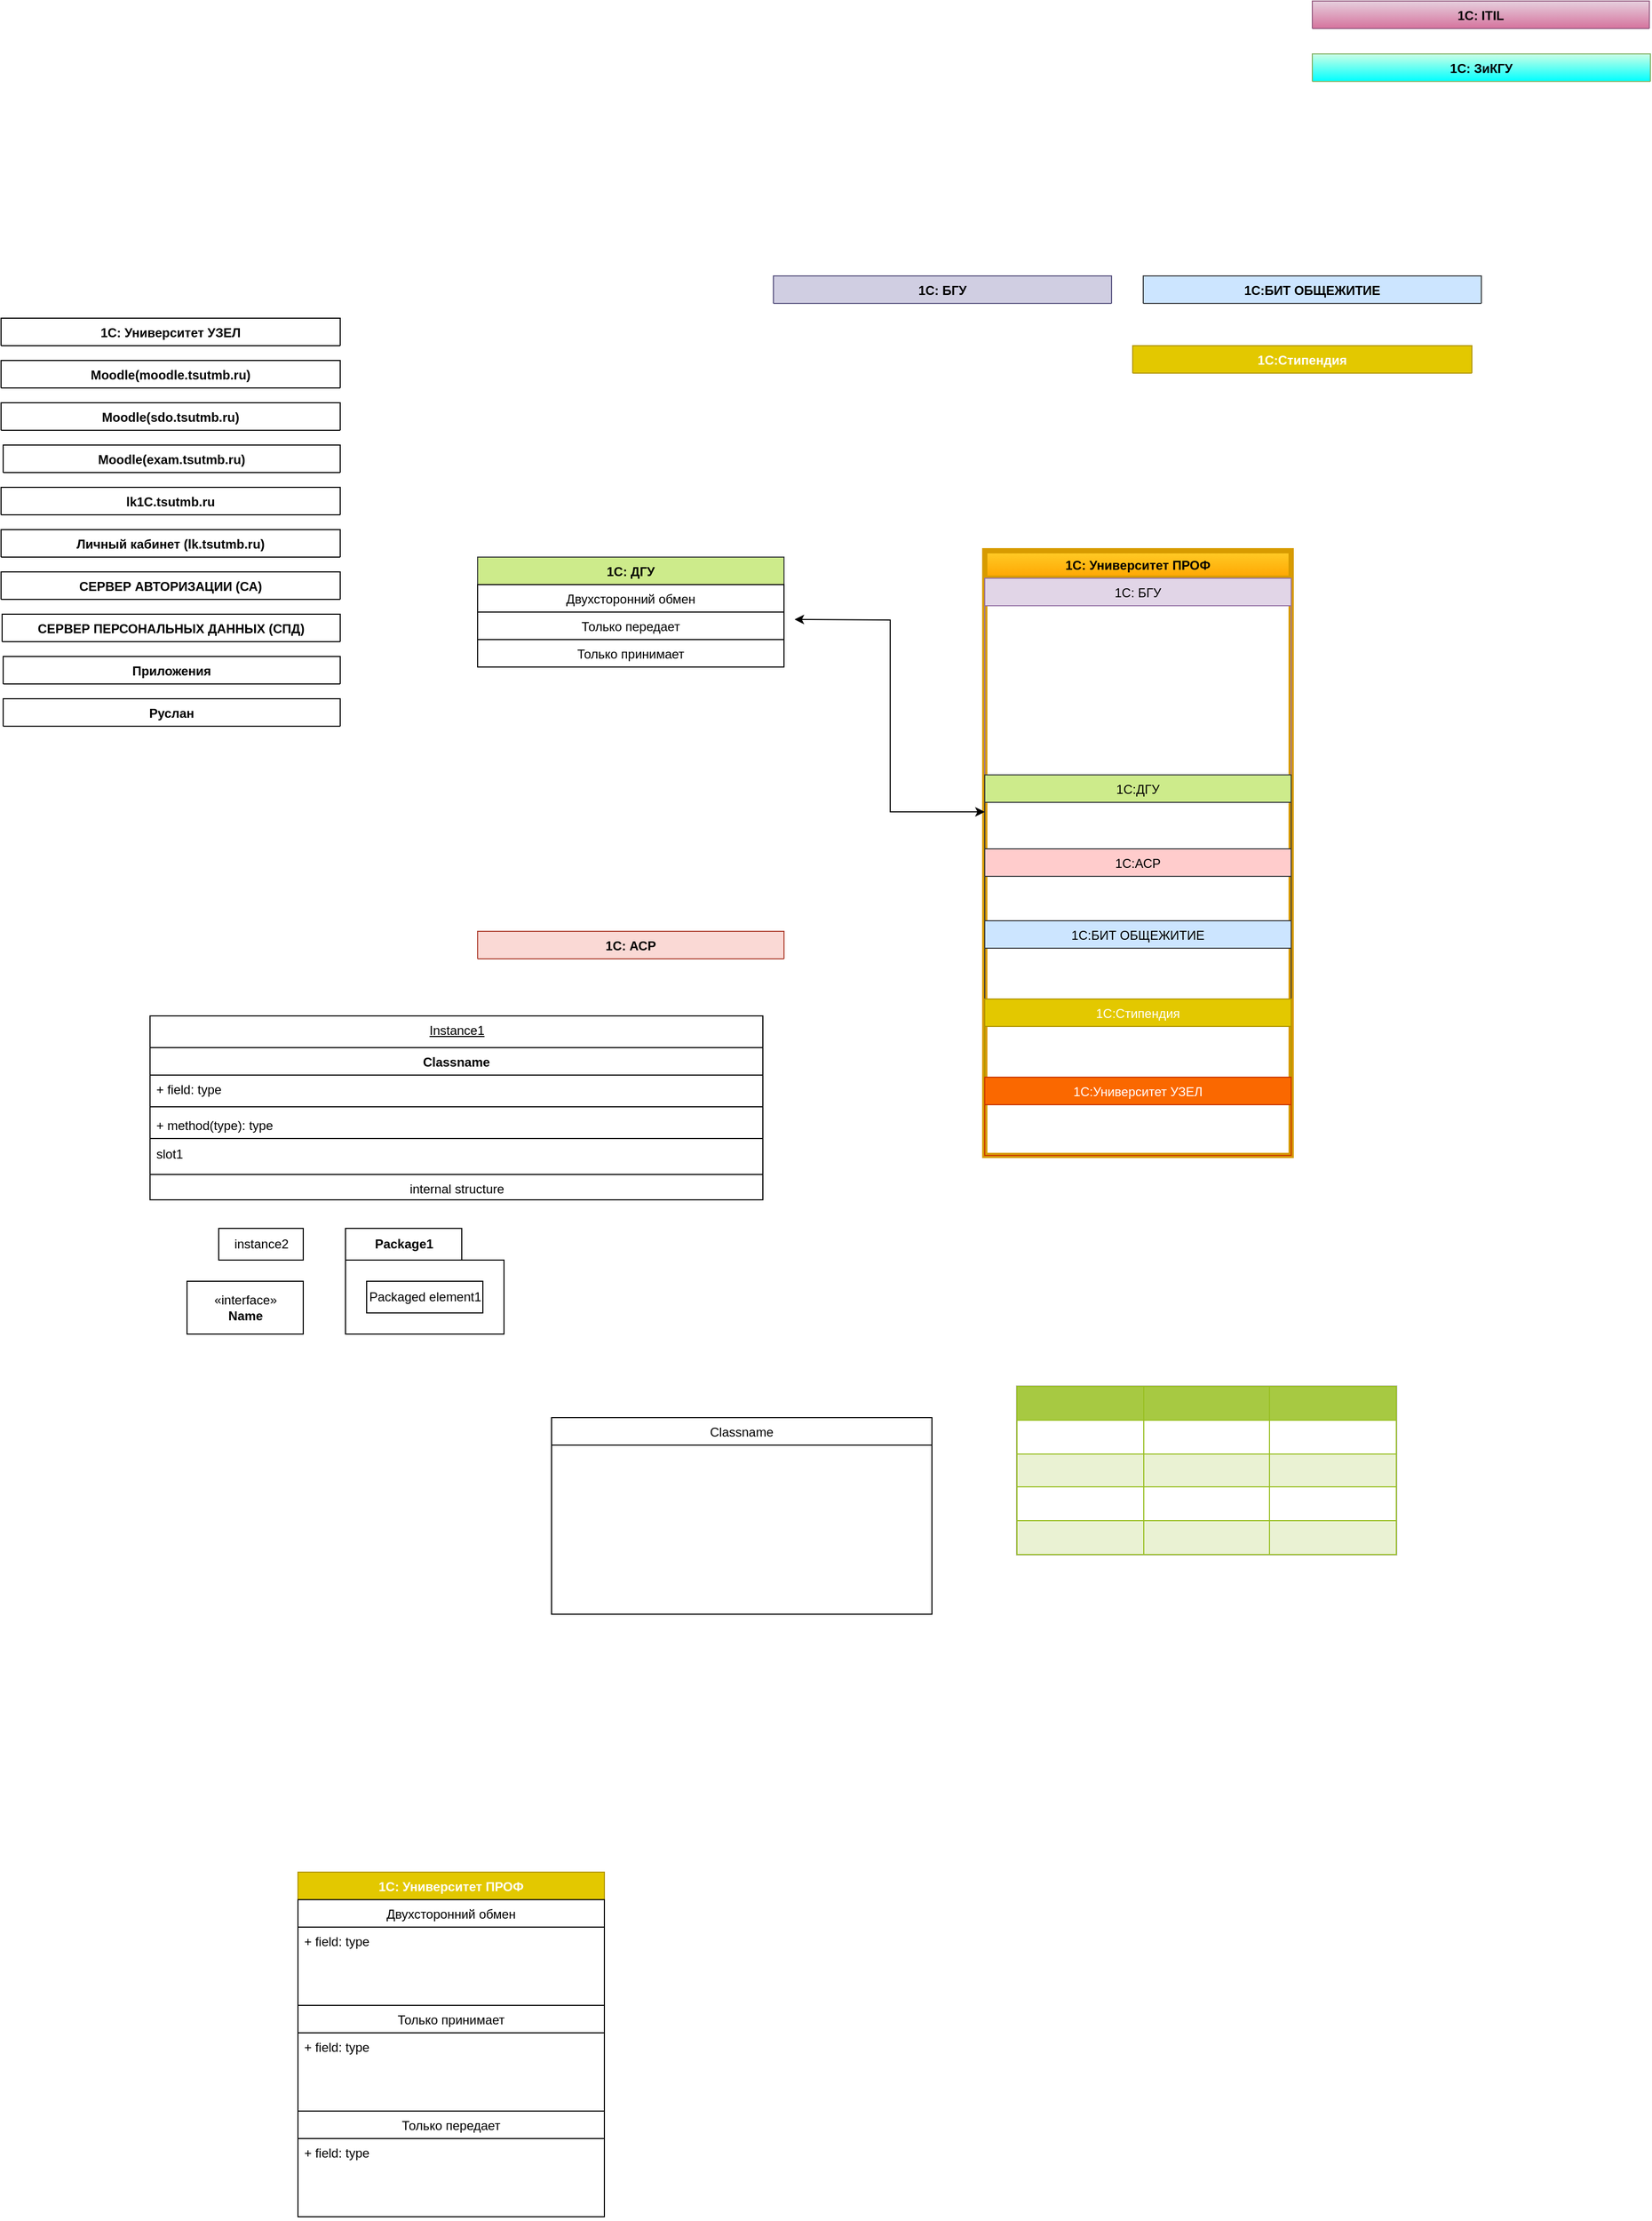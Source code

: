 <mxfile version="13.9.7" type="github">
  <diagram id="dlPyGVZWOMXmCcsLipJ7" name="Page-1">
    <mxGraphModel dx="1422" dy="794" grid="1" gridSize="10" guides="1" tooltips="1" connect="1" arrows="1" fold="1" page="1" pageScale="1" pageWidth="827" pageHeight="1169" math="0" shadow="0">
      <root>
        <mxCell id="0" />
        <mxCell id="1" parent="0" />
        <mxCell id="0HeMoX-j_anCmpWmwLnt-1" value="1C: Университет ПРОФ" style="swimlane;fontStyle=1;align=center;verticalAlign=top;childLayout=stackLayout;horizontal=1;startSize=26;horizontalStack=0;resizeParent=1;resizeParentMax=0;resizeLast=0;collapsible=1;marginBottom=0;fillColor=#ffcd28;strokeColor=#d79b00;gradientColor=#ffa500;swimlaneFillColor=#ffffff;strokeWidth=5;" parent="1" vertex="1">
          <mxGeometry x="1010" y="600" width="290" height="572" as="geometry">
            <mxRectangle x="1010" y="600" width="320" height="26" as="alternateBounds" />
          </mxGeometry>
        </mxCell>
        <mxCell id="kD1ETYicVpEtqTqWb3Om-96" value="1С: БГУ" style="swimlane;fontStyle=0;childLayout=stackLayout;horizontal=1;startSize=26;fillColor=#e1d5e7;horizontalStack=0;resizeParent=1;resizeParentMax=0;resizeLast=0;collapsible=1;marginBottom=0;strokeColor=#9673a6;" vertex="1" parent="0HeMoX-j_anCmpWmwLnt-1">
          <mxGeometry y="26" width="290" height="186" as="geometry">
            <mxRectangle y="26" width="290" height="26" as="alternateBounds" />
          </mxGeometry>
        </mxCell>
        <mxCell id="0HeMoX-j_anCmpWmwLnt-2" value="1С:ДГУ" style="swimlane;fontStyle=0;childLayout=stackLayout;horizontal=1;startSize=26;fillColor=#cdeb8b;horizontalStack=0;resizeParent=1;resizeParentMax=0;resizeLast=0;collapsible=1;marginBottom=0;strokeColor=#36393d;" parent="0HeMoX-j_anCmpWmwLnt-1" vertex="1">
          <mxGeometry y="212" width="290" height="70" as="geometry">
            <mxRectangle y="52" width="290" height="26" as="alternateBounds" />
          </mxGeometry>
        </mxCell>
        <mxCell id="0HeMoX-j_anCmpWmwLnt-6" value="1С:АСР" style="swimlane;fontStyle=0;childLayout=stackLayout;horizontal=1;startSize=26;fillColor=#ffcccc;horizontalStack=0;resizeParent=1;resizeParentMax=0;resizeLast=0;collapsible=1;marginBottom=0;strokeColor=#36393d;" parent="0HeMoX-j_anCmpWmwLnt-1" vertex="1">
          <mxGeometry y="282" width="290" height="68" as="geometry">
            <mxRectangle y="122" width="290" height="26" as="alternateBounds" />
          </mxGeometry>
        </mxCell>
        <mxCell id="0HeMoX-j_anCmpWmwLnt-4" value="1С:БИТ ОБЩЕЖИТИЕ" style="swimlane;fontStyle=0;childLayout=stackLayout;horizontal=1;startSize=26;fillColor=#cce5ff;horizontalStack=0;resizeParent=1;resizeParentMax=0;resizeLast=0;collapsible=1;marginBottom=0;strokeColor=#36393d;" parent="0HeMoX-j_anCmpWmwLnt-1" vertex="1">
          <mxGeometry y="350" width="290" height="74" as="geometry">
            <mxRectangle y="190" width="290" height="26" as="alternateBounds" />
          </mxGeometry>
        </mxCell>
        <mxCell id="kD1ETYicVpEtqTqWb3Om-95" value="1С:Стипендия" style="swimlane;fontStyle=0;childLayout=stackLayout;horizontal=1;startSize=26;fillColor=#e3c800;horizontalStack=0;resizeParent=1;resizeParentMax=0;resizeLast=0;collapsible=1;marginBottom=0;strokeColor=#B09500;fontColor=#ffffff;" vertex="1" parent="0HeMoX-j_anCmpWmwLnt-1">
          <mxGeometry y="424" width="290" height="74" as="geometry">
            <mxRectangle y="264" width="290" height="26" as="alternateBounds" />
          </mxGeometry>
        </mxCell>
        <mxCell id="kD1ETYicVpEtqTqWb3Om-97" value="1С:Университет УЗЕЛ" style="swimlane;fontStyle=0;childLayout=stackLayout;horizontal=1;startSize=26;fillColor=#fa6800;horizontalStack=0;resizeParent=1;resizeParentMax=0;resizeLast=0;collapsible=1;marginBottom=0;strokeColor=#C73500;fontColor=#ffffff;" vertex="1" parent="0HeMoX-j_anCmpWmwLnt-1">
          <mxGeometry y="498" width="290" height="74" as="geometry">
            <mxRectangle y="338" width="290" height="26" as="alternateBounds" />
          </mxGeometry>
        </mxCell>
        <mxCell id="kD1ETYicVpEtqTqWb3Om-117" style="edgeStyle=orthogonalEdgeStyle;rounded=0;jumpStyle=sharp;orthogonalLoop=1;jettySize=auto;html=1;entryX=0;entryY=0.5;entryDx=0;entryDy=0;startArrow=classic;startFill=1;" edge="1" parent="1" target="0HeMoX-j_anCmpWmwLnt-2">
          <mxGeometry relative="1" as="geometry">
            <mxPoint x="830" y="665" as="sourcePoint" />
          </mxGeometry>
        </mxCell>
        <mxCell id="0HeMoX-j_anCmpWmwLnt-16" value="1С: ДГУ" style="swimlane;fontStyle=1;align=center;verticalAlign=top;childLayout=stackLayout;horizontal=1;startSize=26;horizontalStack=0;resizeParent=1;resizeParentMax=0;resizeLast=0;collapsible=1;marginBottom=0;fillColor=#cdeb8b;strokeColor=#36393d;" parent="1" vertex="1">
          <mxGeometry x="530" y="606" width="290" height="104" as="geometry">
            <mxRectangle x="530" y="606" width="320" height="26" as="alternateBounds" />
          </mxGeometry>
        </mxCell>
        <mxCell id="0HeMoX-j_anCmpWmwLnt-17" value="Двухсторонний обмен" style="swimlane;fontStyle=0;childLayout=stackLayout;horizontal=1;startSize=26;fillColor=none;horizontalStack=0;resizeParent=1;resizeParentMax=0;resizeLast=0;collapsible=1;marginBottom=0;" parent="0HeMoX-j_anCmpWmwLnt-16" vertex="1" collapsed="1">
          <mxGeometry y="26" width="290" height="26" as="geometry">
            <mxRectangle y="26" width="290" height="130" as="alternateBounds" />
          </mxGeometry>
        </mxCell>
        <mxCell id="0HeMoX-j_anCmpWmwLnt-18" value="Приказы (подписание согласовани)&#xa;Графики&#xa;Подписание ЭЦП (Ректор) пакета документа по Образовательной программе &#xa;" style="text;strokeColor=none;fillColor=none;align=left;verticalAlign=top;spacingLeft=4;spacingRight=4;overflow=hidden;rotatable=0;points=[[0,0.5],[1,0.5]];portConstraint=eastwest;whiteSpace=wrap;" parent="0HeMoX-j_anCmpWmwLnt-17" vertex="1">
          <mxGeometry y="26" width="290" height="104" as="geometry" />
        </mxCell>
        <mxCell id="0HeMoX-j_anCmpWmwLnt-21" value="Только передает" style="swimlane;fontStyle=0;childLayout=stackLayout;horizontal=1;startSize=26;fillColor=none;horizontalStack=0;resizeParent=1;resizeParentMax=0;resizeLast=0;collapsible=1;marginBottom=0;" parent="0HeMoX-j_anCmpWmwLnt-16" vertex="1" collapsed="1">
          <mxGeometry y="52" width="290" height="26" as="geometry">
            <mxRectangle y="52" width="290" height="100" as="alternateBounds" />
          </mxGeometry>
        </mxCell>
        <mxCell id="0HeMoX-j_anCmpWmwLnt-19" value="Только принимает" style="swimlane;fontStyle=0;childLayout=stackLayout;horizontal=1;startSize=26;fillColor=none;horizontalStack=0;resizeParent=1;resizeParentMax=0;resizeLast=0;collapsible=1;marginBottom=0;" parent="0HeMoX-j_anCmpWmwLnt-16" vertex="1" collapsed="1">
          <mxGeometry y="78" width="290" height="26" as="geometry">
            <mxRectangle y="78" width="290" height="100" as="alternateBounds" />
          </mxGeometry>
        </mxCell>
        <mxCell id="0HeMoX-j_anCmpWmwLnt-20" value="Выставление задач для МФЦ(для создания приказов)" style="text;strokeColor=none;fillColor=none;align=left;verticalAlign=top;spacingLeft=4;spacingRight=4;overflow=hidden;rotatable=0;points=[[0,0.5],[1,0.5]];portConstraint=eastwest;whiteSpace=wrap;" parent="0HeMoX-j_anCmpWmwLnt-19" vertex="1">
          <mxGeometry y="26" width="290" height="74" as="geometry" />
        </mxCell>
        <mxCell id="0HeMoX-j_anCmpWmwLnt-23" value="1С: БГУ" style="swimlane;fontStyle=1;align=center;verticalAlign=top;childLayout=stackLayout;horizontal=1;startSize=26;horizontalStack=0;resizeParent=1;resizeParentMax=0;resizeLast=0;collapsible=1;marginBottom=0;fillColor=#d0cee2;strokeColor=#56517e;" parent="1" vertex="1" collapsed="1">
          <mxGeometry x="810" y="340" width="320" height="26" as="geometry">
            <mxRectangle x="270" y="280" width="290" height="326" as="alternateBounds" />
          </mxGeometry>
        </mxCell>
        <mxCell id="0HeMoX-j_anCmpWmwLnt-24" value="Двухсторонний обмен" style="swimlane;fontStyle=0;childLayout=stackLayout;horizontal=1;startSize=26;fillColor=none;horizontalStack=0;resizeParent=1;resizeParentMax=0;resizeLast=0;collapsible=1;marginBottom=0;" parent="0HeMoX-j_anCmpWmwLnt-23" vertex="1">
          <mxGeometry y="26" width="320" height="300" as="geometry">
            <mxRectangle y="26" width="290" height="26" as="alternateBounds" />
          </mxGeometry>
        </mxCell>
        <mxCell id="0HeMoX-j_anCmpWmwLnt-25" value="Физ. лицо&#xa;Договор + доп соглашения (из &quot;Заявка на договор&quot;)&#xa;" style="text;strokeColor=none;fillColor=none;align=left;verticalAlign=top;spacingLeft=4;spacingRight=4;overflow=hidden;rotatable=0;points=[[0,0.5],[1,0.5]];portConstraint=eastwest;whiteSpace=wrap;" parent="0HeMoX-j_anCmpWmwLnt-24" vertex="1">
          <mxGeometry y="26" width="320" height="74" as="geometry" />
        </mxCell>
        <mxCell id="0HeMoX-j_anCmpWmwLnt-26" value="Только принимает" style="swimlane;fontStyle=0;childLayout=stackLayout;horizontal=1;startSize=26;fillColor=none;horizontalStack=0;resizeParent=1;resizeParentMax=0;resizeLast=0;collapsible=1;marginBottom=0;" parent="0HeMoX-j_anCmpWmwLnt-24" vertex="1">
          <mxGeometry y="100" width="320" height="200" as="geometry" />
        </mxCell>
        <mxCell id="0HeMoX-j_anCmpWmwLnt-27" value="+ field: type" style="text;strokeColor=none;fillColor=none;align=left;verticalAlign=top;spacingLeft=4;spacingRight=4;overflow=hidden;rotatable=0;points=[[0,0.5],[1,0.5]];portConstraint=eastwest;" parent="0HeMoX-j_anCmpWmwLnt-26" vertex="1">
          <mxGeometry y="26" width="320" height="74" as="geometry" />
        </mxCell>
        <mxCell id="0HeMoX-j_anCmpWmwLnt-28" value="Только передает" style="swimlane;fontStyle=0;childLayout=stackLayout;horizontal=1;startSize=26;fillColor=none;horizontalStack=0;resizeParent=1;resizeParentMax=0;resizeLast=0;collapsible=1;marginBottom=0;" parent="0HeMoX-j_anCmpWmwLnt-26" vertex="1">
          <mxGeometry y="100" width="320" height="100" as="geometry" />
        </mxCell>
        <mxCell id="0HeMoX-j_anCmpWmwLnt-29" value="Договор оплаты по абитуриенту&#xa;Документ Оплата по договору" style="text;strokeColor=none;fillColor=none;align=left;verticalAlign=top;spacingLeft=4;spacingRight=4;overflow=hidden;rotatable=0;points=[[0,0.5],[1,0.5]];portConstraint=eastwest;" parent="0HeMoX-j_anCmpWmwLnt-28" vertex="1">
          <mxGeometry y="26" width="320" height="74" as="geometry" />
        </mxCell>
        <mxCell id="0HeMoX-j_anCmpWmwLnt-30" value="1С: АСР" style="swimlane;fontStyle=1;align=center;verticalAlign=top;childLayout=stackLayout;horizontal=1;startSize=26;horizontalStack=0;resizeParent=1;resizeParentMax=0;resizeLast=0;collapsible=1;marginBottom=0;fillColor=#fad9d5;strokeColor=#ae4132;" parent="1" vertex="1" collapsed="1">
          <mxGeometry x="530" y="960" width="290" height="26" as="geometry">
            <mxRectangle x="530" y="820" width="290" height="326" as="alternateBounds" />
          </mxGeometry>
        </mxCell>
        <mxCell id="0HeMoX-j_anCmpWmwLnt-31" value="Двухсторонний обмен" style="swimlane;fontStyle=0;childLayout=stackLayout;horizontal=1;startSize=26;fillColor=none;horizontalStack=0;resizeParent=1;resizeParentMax=0;resizeLast=0;collapsible=1;marginBottom=0;" parent="0HeMoX-j_anCmpWmwLnt-30" vertex="1">
          <mxGeometry y="26" width="290" height="100" as="geometry">
            <mxRectangle y="26" width="290" height="26" as="alternateBounds" />
          </mxGeometry>
        </mxCell>
        <mxCell id="0HeMoX-j_anCmpWmwLnt-32" value="+ field: type" style="text;strokeColor=none;fillColor=none;align=left;verticalAlign=top;spacingLeft=4;spacingRight=4;overflow=hidden;rotatable=0;points=[[0,0.5],[1,0.5]];portConstraint=eastwest;" parent="0HeMoX-j_anCmpWmwLnt-31" vertex="1">
          <mxGeometry y="26" width="290" height="74" as="geometry" />
        </mxCell>
        <mxCell id="0HeMoX-j_anCmpWmwLnt-35" value="Только передает" style="swimlane;fontStyle=0;childLayout=stackLayout;horizontal=1;startSize=26;fillColor=none;horizontalStack=0;resizeParent=1;resizeParentMax=0;resizeLast=0;collapsible=1;marginBottom=0;" parent="0HeMoX-j_anCmpWmwLnt-30" vertex="1">
          <mxGeometry y="126" width="290" height="100" as="geometry">
            <mxRectangle y="126" width="290" height="26" as="alternateBounds" />
          </mxGeometry>
        </mxCell>
        <mxCell id="0HeMoX-j_anCmpWmwLnt-36" value="Передача документа расписания" style="text;strokeColor=none;fillColor=none;align=left;verticalAlign=top;spacingLeft=4;spacingRight=4;overflow=hidden;rotatable=0;points=[[0,0.5],[1,0.5]];portConstraint=eastwest;" parent="0HeMoX-j_anCmpWmwLnt-35" vertex="1">
          <mxGeometry y="26" width="290" height="74" as="geometry" />
        </mxCell>
        <mxCell id="0HeMoX-j_anCmpWmwLnt-33" value="Только принимает" style="swimlane;fontStyle=0;childLayout=stackLayout;horizontal=1;startSize=26;fillColor=none;horizontalStack=0;resizeParent=1;resizeParentMax=0;resizeLast=0;collapsible=1;marginBottom=0;" parent="0HeMoX-j_anCmpWmwLnt-30" vertex="1">
          <mxGeometry y="226" width="290" height="100" as="geometry">
            <mxRectangle y="78" width="290" height="26" as="alternateBounds" />
          </mxGeometry>
        </mxCell>
        <mxCell id="0HeMoX-j_anCmpWmwLnt-34" value="+ field: type" style="text;strokeColor=none;fillColor=none;align=left;verticalAlign=top;spacingLeft=4;spacingRight=4;overflow=hidden;rotatable=0;points=[[0,0.5],[1,0.5]];portConstraint=eastwest;" parent="0HeMoX-j_anCmpWmwLnt-33" vertex="1">
          <mxGeometry y="26" width="290" height="74" as="geometry" />
        </mxCell>
        <mxCell id="0HeMoX-j_anCmpWmwLnt-37" value="1С:БИТ ОБЩЕЖИТИЕ" style="swimlane;fontStyle=1;align=center;verticalAlign=top;childLayout=stackLayout;horizontal=1;startSize=26;horizontalStack=0;resizeParent=1;resizeParentMax=0;resizeLast=0;collapsible=1;marginBottom=0;swimlaneFillColor=#ffffff;fillColor=#cce5ff;strokeColor=#36393d;" parent="1" vertex="1" collapsed="1">
          <mxGeometry x="1160" y="340" width="320" height="26" as="geometry">
            <mxRectangle x="270" y="190" width="290" height="326" as="alternateBounds" />
          </mxGeometry>
        </mxCell>
        <mxCell id="0HeMoX-j_anCmpWmwLnt-38" value="Двухсторонний обмен" style="swimlane;fontStyle=0;childLayout=stackLayout;horizontal=1;startSize=26;fillColor=none;horizontalStack=0;resizeParent=1;resizeParentMax=0;resizeLast=0;collapsible=1;marginBottom=0;" parent="0HeMoX-j_anCmpWmwLnt-37" vertex="1">
          <mxGeometry y="26" width="320" height="300" as="geometry">
            <mxRectangle y="26" width="290" height="26" as="alternateBounds" />
          </mxGeometry>
        </mxCell>
        <mxCell id="0HeMoX-j_anCmpWmwLnt-39" value="+ field: type" style="text;strokeColor=none;fillColor=none;align=left;verticalAlign=top;spacingLeft=4;spacingRight=4;overflow=hidden;rotatable=0;points=[[0,0.5],[1,0.5]];portConstraint=eastwest;" parent="0HeMoX-j_anCmpWmwLnt-38" vertex="1">
          <mxGeometry y="26" width="320" height="74" as="geometry" />
        </mxCell>
        <mxCell id="0HeMoX-j_anCmpWmwLnt-40" value="Только принимает" style="swimlane;fontStyle=0;childLayout=stackLayout;horizontal=1;startSize=26;fillColor=none;horizontalStack=0;resizeParent=1;resizeParentMax=0;resizeLast=0;collapsible=1;marginBottom=0;" parent="0HeMoX-j_anCmpWmwLnt-38" vertex="1">
          <mxGeometry y="100" width="320" height="200" as="geometry" />
        </mxCell>
        <mxCell id="0HeMoX-j_anCmpWmwLnt-41" value="Физ. лицо (3 варианта)&#xa;Создание документа &quot;Планируемый заезд&quot;&#xa;Обновление персональных данных по событию&#xa;" style="text;strokeColor=none;fillColor=none;align=left;verticalAlign=top;spacingLeft=4;spacingRight=4;overflow=hidden;rotatable=0;points=[[0,0.5],[1,0.5]];portConstraint=eastwest;" parent="0HeMoX-j_anCmpWmwLnt-40" vertex="1">
          <mxGeometry y="26" width="320" height="74" as="geometry" />
        </mxCell>
        <mxCell id="0HeMoX-j_anCmpWmwLnt-42" value="Только передает" style="swimlane;fontStyle=0;childLayout=stackLayout;horizontal=1;startSize=26;fillColor=none;horizontalStack=0;resizeParent=1;resizeParentMax=0;resizeLast=0;collapsible=1;marginBottom=0;" parent="0HeMoX-j_anCmpWmwLnt-40" vertex="1">
          <mxGeometry y="100" width="320" height="100" as="geometry" />
        </mxCell>
        <mxCell id="0HeMoX-j_anCmpWmwLnt-43" value="+ field: type" style="text;strokeColor=none;fillColor=none;align=left;verticalAlign=top;spacingLeft=4;spacingRight=4;overflow=hidden;rotatable=0;points=[[0,0.5],[1,0.5]];portConstraint=eastwest;" parent="0HeMoX-j_anCmpWmwLnt-42" vertex="1">
          <mxGeometry y="26" width="320" height="74" as="geometry" />
        </mxCell>
        <mxCell id="0HeMoX-j_anCmpWmwLnt-44" value="СЕРВЕР АВТОРИЗАЦИИ (СА)" style="swimlane;fontStyle=1;align=center;verticalAlign=top;childLayout=stackLayout;horizontal=1;startSize=26;horizontalStack=0;resizeParent=1;resizeParentMax=0;resizeLast=0;collapsible=1;marginBottom=0;" parent="1" vertex="1" collapsed="1">
          <mxGeometry x="79" y="620" width="321" height="26" as="geometry">
            <mxRectangle x="270" y="670" width="290" height="326" as="alternateBounds" />
          </mxGeometry>
        </mxCell>
        <mxCell id="0HeMoX-j_anCmpWmwLnt-45" value="Двухсторонний обмен" style="swimlane;fontStyle=0;childLayout=stackLayout;horizontal=1;startSize=26;fillColor=none;horizontalStack=0;resizeParent=1;resizeParentMax=0;resizeLast=0;collapsible=1;marginBottom=0;" parent="0HeMoX-j_anCmpWmwLnt-44" vertex="1">
          <mxGeometry y="26" width="321" height="300" as="geometry">
            <mxRectangle y="26" width="290" height="26" as="alternateBounds" />
          </mxGeometry>
        </mxCell>
        <mxCell id="0HeMoX-j_anCmpWmwLnt-67" value="+ field: type" style="text;strokeColor=none;fillColor=none;align=left;verticalAlign=top;spacingLeft=4;spacingRight=4;overflow=hidden;rotatable=0;points=[[0,0.5],[1,0.5]];portConstraint=eastwest;" parent="0HeMoX-j_anCmpWmwLnt-45" vertex="1">
          <mxGeometry y="26" width="321" height="74" as="geometry" />
        </mxCell>
        <mxCell id="0HeMoX-j_anCmpWmwLnt-47" value="Только принимает" style="swimlane;fontStyle=0;childLayout=stackLayout;horizontal=1;startSize=26;fillColor=none;horizontalStack=0;resizeParent=1;resizeParentMax=0;resizeLast=0;collapsible=1;marginBottom=0;" parent="0HeMoX-j_anCmpWmwLnt-45" vertex="1">
          <mxGeometry y="100" width="321" height="200" as="geometry">
            <mxRectangle y="26" width="290" height="26" as="alternateBounds" />
          </mxGeometry>
        </mxCell>
        <mxCell id="0HeMoX-j_anCmpWmwLnt-48" value="+ field: type" style="text;strokeColor=none;fillColor=none;align=left;verticalAlign=top;spacingLeft=4;spacingRight=4;overflow=hidden;rotatable=0;points=[[0,0.5],[1,0.5]];portConstraint=eastwest;" parent="0HeMoX-j_anCmpWmwLnt-47" vertex="1">
          <mxGeometry y="26" width="321" height="74" as="geometry" />
        </mxCell>
        <mxCell id="0HeMoX-j_anCmpWmwLnt-49" value="Только передает" style="swimlane;fontStyle=0;childLayout=stackLayout;horizontal=1;startSize=26;fillColor=none;horizontalStack=0;resizeParent=1;resizeParentMax=0;resizeLast=0;collapsible=1;marginBottom=0;" parent="0HeMoX-j_anCmpWmwLnt-47" vertex="1">
          <mxGeometry y="100" width="321" height="100" as="geometry" />
        </mxCell>
        <mxCell id="0HeMoX-j_anCmpWmwLnt-50" value="+ field: type" style="text;strokeColor=none;fillColor=none;align=left;verticalAlign=top;spacingLeft=4;spacingRight=4;overflow=hidden;rotatable=0;points=[[0,0.5],[1,0.5]];portConstraint=eastwest;" parent="0HeMoX-j_anCmpWmwLnt-49" vertex="1">
          <mxGeometry y="26" width="321" height="74" as="geometry" />
        </mxCell>
        <mxCell id="0HeMoX-j_anCmpWmwLnt-51" value="СЕРВЕР ПЕРСОНАЛЬНЫХ ДАННЫХ (СПД)" style="swimlane;fontStyle=1;align=center;verticalAlign=top;childLayout=stackLayout;horizontal=1;startSize=26;horizontalStack=0;resizeParent=1;resizeParentMax=0;resizeLast=0;collapsible=1;marginBottom=0;" parent="1" vertex="1" collapsed="1">
          <mxGeometry x="80" y="660" width="320" height="26" as="geometry">
            <mxRectangle x="1220" y="1140" width="290" height="326" as="alternateBounds" />
          </mxGeometry>
        </mxCell>
        <mxCell id="0HeMoX-j_anCmpWmwLnt-52" value="Двухсторонний обмен" style="swimlane;fontStyle=0;childLayout=stackLayout;horizontal=1;startSize=26;fillColor=none;horizontalStack=0;resizeParent=1;resizeParentMax=0;resizeLast=0;collapsible=1;marginBottom=0;" parent="0HeMoX-j_anCmpWmwLnt-51" vertex="1">
          <mxGeometry y="26" width="320" height="300" as="geometry">
            <mxRectangle y="26" width="290" height="26" as="alternateBounds" />
          </mxGeometry>
        </mxCell>
        <mxCell id="0HeMoX-j_anCmpWmwLnt-53" value="+ field: type" style="text;strokeColor=none;fillColor=none;align=left;verticalAlign=top;spacingLeft=4;spacingRight=4;overflow=hidden;rotatable=0;points=[[0,0.5],[1,0.5]];portConstraint=eastwest;" parent="0HeMoX-j_anCmpWmwLnt-52" vertex="1">
          <mxGeometry y="26" width="320" height="74" as="geometry" />
        </mxCell>
        <mxCell id="0HeMoX-j_anCmpWmwLnt-54" value="Только принимает" style="swimlane;fontStyle=0;childLayout=stackLayout;horizontal=1;startSize=26;fillColor=none;horizontalStack=0;resizeParent=1;resizeParentMax=0;resizeLast=0;collapsible=1;marginBottom=0;" parent="0HeMoX-j_anCmpWmwLnt-52" vertex="1">
          <mxGeometry y="100" width="320" height="200" as="geometry" />
        </mxCell>
        <mxCell id="0HeMoX-j_anCmpWmwLnt-55" value="+ field: type" style="text;strokeColor=none;fillColor=none;align=left;verticalAlign=top;spacingLeft=4;spacingRight=4;overflow=hidden;rotatable=0;points=[[0,0.5],[1,0.5]];portConstraint=eastwest;" parent="0HeMoX-j_anCmpWmwLnt-54" vertex="1">
          <mxGeometry y="26" width="320" height="74" as="geometry" />
        </mxCell>
        <mxCell id="0HeMoX-j_anCmpWmwLnt-56" value="Только передает" style="swimlane;fontStyle=0;childLayout=stackLayout;horizontal=1;startSize=26;fillColor=none;horizontalStack=0;resizeParent=1;resizeParentMax=0;resizeLast=0;collapsible=1;marginBottom=0;" parent="0HeMoX-j_anCmpWmwLnt-54" vertex="1">
          <mxGeometry y="100" width="320" height="100" as="geometry" />
        </mxCell>
        <mxCell id="0HeMoX-j_anCmpWmwLnt-57" value="+ field: type" style="text;strokeColor=none;fillColor=none;align=left;verticalAlign=top;spacingLeft=4;spacingRight=4;overflow=hidden;rotatable=0;points=[[0,0.5],[1,0.5]];portConstraint=eastwest;" parent="0HeMoX-j_anCmpWmwLnt-56" vertex="1">
          <mxGeometry y="26" width="320" height="74" as="geometry" />
        </mxCell>
        <mxCell id="0HeMoX-j_anCmpWmwLnt-58" value="lk1C.tsutmb.ru" style="swimlane;fontStyle=1;align=center;verticalAlign=top;childLayout=stackLayout;horizontal=1;startSize=26;horizontalStack=0;resizeParent=1;resizeParentMax=0;resizeLast=0;collapsible=1;marginBottom=0;" parent="1" vertex="1" collapsed="1">
          <mxGeometry x="79" y="540" width="321" height="26" as="geometry">
            <mxRectangle x="1320" y="640" width="290" height="406" as="alternateBounds" />
          </mxGeometry>
        </mxCell>
        <mxCell id="0HeMoX-j_anCmpWmwLnt-59" value="Двухсторонний обмен" style="swimlane;fontStyle=0;childLayout=stackLayout;horizontal=1;startSize=26;fillColor=none;horizontalStack=0;resizeParent=1;resizeParentMax=0;resizeLast=0;collapsible=1;marginBottom=0;" parent="0HeMoX-j_anCmpWmwLnt-58" vertex="1">
          <mxGeometry y="26" width="321" height="380" as="geometry">
            <mxRectangle y="26" width="290" height="26" as="alternateBounds" />
          </mxGeometry>
        </mxCell>
        <mxCell id="0HeMoX-j_anCmpWmwLnt-60" value="Физ.лицо&#xa;Анкета&#xa;Индивидуальные достижения&#xa;Заявление абитуриента&#xa;Согласие на поступление&#xa;Договор&#xa;Пакет документов&#xa;Статусы&#xa;ПК&#xa;Справочники&#xa;" style="text;strokeColor=none;fillColor=none;align=left;verticalAlign=top;spacingLeft=4;spacingRight=4;overflow=hidden;rotatable=0;points=[[0,0.5],[1,0.5]];portConstraint=eastwest;" parent="0HeMoX-j_anCmpWmwLnt-59" vertex="1">
          <mxGeometry y="26" width="321" height="154" as="geometry" />
        </mxCell>
        <mxCell id="0HeMoX-j_anCmpWmwLnt-61" value="Только принимает" style="swimlane;fontStyle=0;childLayout=stackLayout;horizontal=1;startSize=26;fillColor=none;horizontalStack=0;resizeParent=1;resizeParentMax=0;resizeLast=0;collapsible=1;marginBottom=0;" parent="0HeMoX-j_anCmpWmwLnt-59" vertex="1">
          <mxGeometry y="180" width="321" height="200" as="geometry" />
        </mxCell>
        <mxCell id="0HeMoX-j_anCmpWmwLnt-62" value="+ field: type" style="text;strokeColor=none;fillColor=none;align=left;verticalAlign=top;spacingLeft=4;spacingRight=4;overflow=hidden;rotatable=0;points=[[0,0.5],[1,0.5]];portConstraint=eastwest;" parent="0HeMoX-j_anCmpWmwLnt-61" vertex="1">
          <mxGeometry y="26" width="321" height="74" as="geometry" />
        </mxCell>
        <mxCell id="0HeMoX-j_anCmpWmwLnt-63" value="Только передает" style="swimlane;fontStyle=0;childLayout=stackLayout;horizontal=1;startSize=26;fillColor=none;horizontalStack=0;resizeParent=1;resizeParentMax=0;resizeLast=0;collapsible=1;marginBottom=0;" parent="0HeMoX-j_anCmpWmwLnt-61" vertex="1">
          <mxGeometry y="100" width="321" height="100" as="geometry" />
        </mxCell>
        <mxCell id="0HeMoX-j_anCmpWmwLnt-64" value="+ field: type" style="text;strokeColor=none;fillColor=none;align=left;verticalAlign=top;spacingLeft=4;spacingRight=4;overflow=hidden;rotatable=0;points=[[0,0.5],[1,0.5]];portConstraint=eastwest;" parent="0HeMoX-j_anCmpWmwLnt-63" vertex="1">
          <mxGeometry y="26" width="321" height="74" as="geometry" />
        </mxCell>
        <mxCell id="0HeMoX-j_anCmpWmwLnt-83" value="1C: Университет ПРОФ" style="swimlane;fontStyle=1;align=center;verticalAlign=top;childLayout=stackLayout;horizontal=1;startSize=26;horizontalStack=0;resizeParent=1;resizeParentMax=0;resizeLast=0;collapsible=1;marginBottom=0;fillColor=#e3c800;strokeColor=#B09500;fontColor=#ffffff;" parent="1" vertex="1">
          <mxGeometry x="360" y="1850" width="290" height="326" as="geometry" />
        </mxCell>
        <mxCell id="0HeMoX-j_anCmpWmwLnt-84" value="Двухсторонний обмен" style="swimlane;fontStyle=0;childLayout=stackLayout;horizontal=1;startSize=26;fillColor=none;horizontalStack=0;resizeParent=1;resizeParentMax=0;resizeLast=0;collapsible=1;marginBottom=0;" parent="0HeMoX-j_anCmpWmwLnt-83" vertex="1">
          <mxGeometry y="26" width="290" height="300" as="geometry">
            <mxRectangle y="26" width="290" height="26" as="alternateBounds" />
          </mxGeometry>
        </mxCell>
        <mxCell id="0HeMoX-j_anCmpWmwLnt-85" value="+ field: type" style="text;strokeColor=none;fillColor=none;align=left;verticalAlign=top;spacingLeft=4;spacingRight=4;overflow=hidden;rotatable=0;points=[[0,0.5],[1,0.5]];portConstraint=eastwest;" parent="0HeMoX-j_anCmpWmwLnt-84" vertex="1">
          <mxGeometry y="26" width="290" height="74" as="geometry" />
        </mxCell>
        <mxCell id="0HeMoX-j_anCmpWmwLnt-86" value="Только принимает" style="swimlane;fontStyle=0;childLayout=stackLayout;horizontal=1;startSize=26;fillColor=none;horizontalStack=0;resizeParent=1;resizeParentMax=0;resizeLast=0;collapsible=1;marginBottom=0;" parent="0HeMoX-j_anCmpWmwLnt-84" vertex="1">
          <mxGeometry y="100" width="290" height="200" as="geometry" />
        </mxCell>
        <mxCell id="0HeMoX-j_anCmpWmwLnt-87" value="+ field: type" style="text;strokeColor=none;fillColor=none;align=left;verticalAlign=top;spacingLeft=4;spacingRight=4;overflow=hidden;rotatable=0;points=[[0,0.5],[1,0.5]];portConstraint=eastwest;" parent="0HeMoX-j_anCmpWmwLnt-86" vertex="1">
          <mxGeometry y="26" width="290" height="74" as="geometry" />
        </mxCell>
        <mxCell id="0HeMoX-j_anCmpWmwLnt-88" value="Только передает" style="swimlane;fontStyle=0;childLayout=stackLayout;horizontal=1;startSize=26;fillColor=none;horizontalStack=0;resizeParent=1;resizeParentMax=0;resizeLast=0;collapsible=1;marginBottom=0;" parent="0HeMoX-j_anCmpWmwLnt-86" vertex="1">
          <mxGeometry y="100" width="290" height="100" as="geometry">
            <mxRectangle y="100" width="290" height="26" as="alternateBounds" />
          </mxGeometry>
        </mxCell>
        <mxCell id="0HeMoX-j_anCmpWmwLnt-89" value="+ field: type" style="text;strokeColor=none;fillColor=none;align=left;verticalAlign=top;spacingLeft=4;spacingRight=4;overflow=hidden;rotatable=0;points=[[0,0.5],[1,0.5]];portConstraint=eastwest;" parent="0HeMoX-j_anCmpWmwLnt-88" vertex="1">
          <mxGeometry y="26" width="290" height="74" as="geometry" />
        </mxCell>
        <mxCell id="kD1ETYicVpEtqTqWb3Om-1" value="1С: ITIL" style="swimlane;fontStyle=1;align=center;verticalAlign=top;childLayout=stackLayout;horizontal=1;startSize=26;horizontalStack=0;resizeParent=1;resizeParentMax=0;resizeLast=0;collapsible=1;marginBottom=0;gradientColor=#d5739d;fillColor=#e6d0de;strokeColor=#996185;" vertex="1" collapsed="1" parent="1">
          <mxGeometry x="1320" y="80" width="319" height="26" as="geometry">
            <mxRectangle x="270" y="160" width="290" height="326" as="alternateBounds" />
          </mxGeometry>
        </mxCell>
        <mxCell id="kD1ETYicVpEtqTqWb3Om-2" value="Двухсторонний обмен" style="swimlane;fontStyle=0;childLayout=stackLayout;horizontal=1;startSize=26;fillColor=none;horizontalStack=0;resizeParent=1;resizeParentMax=0;resizeLast=0;collapsible=1;marginBottom=0;" vertex="1" parent="kD1ETYicVpEtqTqWb3Om-1">
          <mxGeometry y="26" width="319" height="300" as="geometry">
            <mxRectangle y="26" width="290" height="26" as="alternateBounds" />
          </mxGeometry>
        </mxCell>
        <mxCell id="kD1ETYicVpEtqTqWb3Om-3" value="+ field: type" style="text;strokeColor=none;fillColor=none;align=left;verticalAlign=top;spacingLeft=4;spacingRight=4;overflow=hidden;rotatable=0;points=[[0,0.5],[1,0.5]];portConstraint=eastwest;" vertex="1" parent="kD1ETYicVpEtqTqWb3Om-2">
          <mxGeometry y="26" width="319" height="74" as="geometry" />
        </mxCell>
        <mxCell id="kD1ETYicVpEtqTqWb3Om-4" value="Только принимает" style="swimlane;fontStyle=0;childLayout=stackLayout;horizontal=1;startSize=26;fillColor=none;horizontalStack=0;resizeParent=1;resizeParentMax=0;resizeLast=0;collapsible=1;marginBottom=0;" vertex="1" parent="kD1ETYicVpEtqTqWb3Om-2">
          <mxGeometry y="100" width="319" height="200" as="geometry" />
        </mxCell>
        <mxCell id="kD1ETYicVpEtqTqWb3Om-5" value="+ field: type" style="text;strokeColor=none;fillColor=none;align=left;verticalAlign=top;spacingLeft=4;spacingRight=4;overflow=hidden;rotatable=0;points=[[0,0.5],[1,0.5]];portConstraint=eastwest;" vertex="1" parent="kD1ETYicVpEtqTqWb3Om-4">
          <mxGeometry y="26" width="319" height="74" as="geometry" />
        </mxCell>
        <mxCell id="kD1ETYicVpEtqTqWb3Om-6" value="Только передает" style="swimlane;fontStyle=0;childLayout=stackLayout;horizontal=1;startSize=26;fillColor=none;horizontalStack=0;resizeParent=1;resizeParentMax=0;resizeLast=0;collapsible=1;marginBottom=0;" vertex="1" parent="kD1ETYicVpEtqTqWb3Om-4">
          <mxGeometry y="100" width="319" height="100" as="geometry" />
        </mxCell>
        <mxCell id="kD1ETYicVpEtqTqWb3Om-7" value="+ field: type" style="text;strokeColor=none;fillColor=none;align=left;verticalAlign=top;spacingLeft=4;spacingRight=4;overflow=hidden;rotatable=0;points=[[0,0.5],[1,0.5]];portConstraint=eastwest;" vertex="1" parent="kD1ETYicVpEtqTqWb3Om-6">
          <mxGeometry y="26" width="319" height="74" as="geometry" />
        </mxCell>
        <mxCell id="kD1ETYicVpEtqTqWb3Om-15" value="Двухсторонний обмен" style="swimlane;fontStyle=0;childLayout=stackLayout;horizontal=1;startSize=26;fillColor=none;horizontalStack=0;resizeParent=1;resizeParentMax=0;resizeLast=0;collapsible=1;marginBottom=0;" vertex="1" parent="kD1ETYicVpEtqTqWb3Om-1">
          <mxGeometry y="326" width="319" height="300" as="geometry">
            <mxRectangle y="26" width="290" height="26" as="alternateBounds" />
          </mxGeometry>
        </mxCell>
        <mxCell id="kD1ETYicVpEtqTqWb3Om-16" value="+ field: type" style="text;strokeColor=none;fillColor=none;align=left;verticalAlign=top;spacingLeft=4;spacingRight=4;overflow=hidden;rotatable=0;points=[[0,0.5],[1,0.5]];portConstraint=eastwest;" vertex="1" parent="kD1ETYicVpEtqTqWb3Om-15">
          <mxGeometry y="26" width="319" height="74" as="geometry" />
        </mxCell>
        <mxCell id="kD1ETYicVpEtqTqWb3Om-17" value="Только принимает" style="swimlane;fontStyle=0;childLayout=stackLayout;horizontal=1;startSize=26;fillColor=none;horizontalStack=0;resizeParent=1;resizeParentMax=0;resizeLast=0;collapsible=1;marginBottom=0;" vertex="1" parent="kD1ETYicVpEtqTqWb3Om-15">
          <mxGeometry y="100" width="319" height="200" as="geometry" />
        </mxCell>
        <mxCell id="kD1ETYicVpEtqTqWb3Om-18" value="+ field: type" style="text;strokeColor=none;fillColor=none;align=left;verticalAlign=top;spacingLeft=4;spacingRight=4;overflow=hidden;rotatable=0;points=[[0,0.5],[1,0.5]];portConstraint=eastwest;" vertex="1" parent="kD1ETYicVpEtqTqWb3Om-17">
          <mxGeometry y="26" width="319" height="74" as="geometry" />
        </mxCell>
        <mxCell id="kD1ETYicVpEtqTqWb3Om-19" value="Только передает" style="swimlane;fontStyle=0;childLayout=stackLayout;horizontal=1;startSize=26;fillColor=none;horizontalStack=0;resizeParent=1;resizeParentMax=0;resizeLast=0;collapsible=1;marginBottom=0;" vertex="1" parent="kD1ETYicVpEtqTqWb3Om-17">
          <mxGeometry y="100" width="319" height="100" as="geometry" />
        </mxCell>
        <mxCell id="kD1ETYicVpEtqTqWb3Om-20" value="+ field: type" style="text;strokeColor=none;fillColor=none;align=left;verticalAlign=top;spacingLeft=4;spacingRight=4;overflow=hidden;rotatable=0;points=[[0,0.5],[1,0.5]];portConstraint=eastwest;" vertex="1" parent="kD1ETYicVpEtqTqWb3Om-19">
          <mxGeometry y="26" width="319" height="74" as="geometry" />
        </mxCell>
        <mxCell id="kD1ETYicVpEtqTqWb3Om-8" value="1С: ЗиКГУ" style="swimlane;fontStyle=1;align=center;verticalAlign=top;childLayout=stackLayout;horizontal=1;startSize=26;horizontalStack=0;resizeParent=1;resizeParentMax=0;resizeLast=0;collapsible=1;marginBottom=0;strokeColor=#82b366;gradientColor=#00FFFF;fillColor=#CCFFE6;" vertex="1" collapsed="1" parent="1">
          <mxGeometry x="1320" y="130" width="320" height="26" as="geometry">
            <mxRectangle x="269" y="232" width="290" height="326" as="alternateBounds" />
          </mxGeometry>
        </mxCell>
        <mxCell id="kD1ETYicVpEtqTqWb3Om-9" value="Двухсторонний обмен" style="swimlane;fontStyle=0;childLayout=stackLayout;horizontal=1;startSize=26;fillColor=none;horizontalStack=0;resizeParent=1;resizeParentMax=0;resizeLast=0;collapsible=1;marginBottom=0;" vertex="1" parent="kD1ETYicVpEtqTqWb3Om-8">
          <mxGeometry y="26" width="320" height="300" as="geometry">
            <mxRectangle y="26" width="290" height="26" as="alternateBounds" />
          </mxGeometry>
        </mxCell>
        <mxCell id="kD1ETYicVpEtqTqWb3Om-10" value="+ field: type" style="text;strokeColor=none;fillColor=none;align=left;verticalAlign=top;spacingLeft=4;spacingRight=4;overflow=hidden;rotatable=0;points=[[0,0.5],[1,0.5]];portConstraint=eastwest;" vertex="1" parent="kD1ETYicVpEtqTqWb3Om-9">
          <mxGeometry y="26" width="320" height="74" as="geometry" />
        </mxCell>
        <mxCell id="kD1ETYicVpEtqTqWb3Om-11" value="Только принимает" style="swimlane;fontStyle=0;childLayout=stackLayout;horizontal=1;startSize=26;fillColor=none;horizontalStack=0;resizeParent=1;resizeParentMax=0;resizeLast=0;collapsible=1;marginBottom=0;" vertex="1" parent="kD1ETYicVpEtqTqWb3Om-9">
          <mxGeometry y="100" width="320" height="200" as="geometry" />
        </mxCell>
        <mxCell id="kD1ETYicVpEtqTqWb3Om-12" value="+ field: type" style="text;strokeColor=none;fillColor=none;align=left;verticalAlign=top;spacingLeft=4;spacingRight=4;overflow=hidden;rotatable=0;points=[[0,0.5],[1,0.5]];portConstraint=eastwest;" vertex="1" parent="kD1ETYicVpEtqTqWb3Om-11">
          <mxGeometry y="26" width="320" height="74" as="geometry" />
        </mxCell>
        <mxCell id="kD1ETYicVpEtqTqWb3Om-13" value="Только передает" style="swimlane;fontStyle=0;childLayout=stackLayout;horizontal=1;startSize=26;fillColor=none;horizontalStack=0;resizeParent=1;resizeParentMax=0;resizeLast=0;collapsible=1;marginBottom=0;" vertex="1" parent="kD1ETYicVpEtqTqWb3Om-11">
          <mxGeometry y="100" width="320" height="100" as="geometry" />
        </mxCell>
        <mxCell id="kD1ETYicVpEtqTqWb3Om-14" value="+ field: type" style="text;strokeColor=none;fillColor=none;align=left;verticalAlign=top;spacingLeft=4;spacingRight=4;overflow=hidden;rotatable=0;points=[[0,0.5],[1,0.5]];portConstraint=eastwest;" vertex="1" parent="kD1ETYicVpEtqTqWb3Om-13">
          <mxGeometry y="26" width="320" height="74" as="geometry" />
        </mxCell>
        <mxCell id="kD1ETYicVpEtqTqWb3Om-22" value="1С:Стипендия" style="swimlane;fontStyle=1;align=center;verticalAlign=top;childLayout=stackLayout;horizontal=1;startSize=26;horizontalStack=0;resizeParent=1;resizeParentMax=0;resizeLast=0;collapsible=1;marginBottom=0;fillColor=#e3c800;strokeColor=#B09500;fontColor=#ffffff;" vertex="1" collapsed="1" parent="1">
          <mxGeometry x="1150" y="406" width="321" height="26" as="geometry">
            <mxRectangle x="1150" y="406" width="290" height="326" as="alternateBounds" />
          </mxGeometry>
        </mxCell>
        <mxCell id="kD1ETYicVpEtqTqWb3Om-23" value="Двухсторонний обмен" style="swimlane;fontStyle=0;childLayout=stackLayout;horizontal=1;startSize=26;fillColor=none;horizontalStack=0;resizeParent=1;resizeParentMax=0;resizeLast=0;collapsible=1;marginBottom=0;" vertex="1" parent="kD1ETYicVpEtqTqWb3Om-22">
          <mxGeometry y="26" width="321" height="300" as="geometry">
            <mxRectangle y="26" width="290" height="26" as="alternateBounds" />
          </mxGeometry>
        </mxCell>
        <mxCell id="kD1ETYicVpEtqTqWb3Om-24" value="+ field: type" style="text;strokeColor=none;fillColor=none;align=left;verticalAlign=top;spacingLeft=4;spacingRight=4;overflow=hidden;rotatable=0;points=[[0,0.5],[1,0.5]];portConstraint=eastwest;" vertex="1" parent="kD1ETYicVpEtqTqWb3Om-23">
          <mxGeometry y="26" width="321" height="74" as="geometry" />
        </mxCell>
        <mxCell id="kD1ETYicVpEtqTqWb3Om-25" value="Только принимает" style="swimlane;fontStyle=0;childLayout=stackLayout;horizontal=1;startSize=26;fillColor=none;horizontalStack=0;resizeParent=1;resizeParentMax=0;resizeLast=0;collapsible=1;marginBottom=0;" vertex="1" parent="kD1ETYicVpEtqTqWb3Om-23">
          <mxGeometry y="100" width="321" height="200" as="geometry" />
        </mxCell>
        <mxCell id="kD1ETYicVpEtqTqWb3Om-26" value="+ field: type" style="text;strokeColor=none;fillColor=none;align=left;verticalAlign=top;spacingLeft=4;spacingRight=4;overflow=hidden;rotatable=0;points=[[0,0.5],[1,0.5]];portConstraint=eastwest;" vertex="1" parent="kD1ETYicVpEtqTqWb3Om-25">
          <mxGeometry y="26" width="321" height="74" as="geometry" />
        </mxCell>
        <mxCell id="kD1ETYicVpEtqTqWb3Om-27" value="Только передает" style="swimlane;fontStyle=0;childLayout=stackLayout;horizontal=1;startSize=26;fillColor=none;horizontalStack=0;resizeParent=1;resizeParentMax=0;resizeLast=0;collapsible=1;marginBottom=0;" vertex="1" parent="kD1ETYicVpEtqTqWb3Om-25">
          <mxGeometry y="100" width="321" height="100" as="geometry" />
        </mxCell>
        <mxCell id="kD1ETYicVpEtqTqWb3Om-28" value="+ field: type" style="text;strokeColor=none;fillColor=none;align=left;verticalAlign=top;spacingLeft=4;spacingRight=4;overflow=hidden;rotatable=0;points=[[0,0.5],[1,0.5]];portConstraint=eastwest;" vertex="1" parent="kD1ETYicVpEtqTqWb3Om-27">
          <mxGeometry y="26" width="321" height="74" as="geometry" />
        </mxCell>
        <mxCell id="kD1ETYicVpEtqTqWb3Om-29" value="1С: Университет УЗЕЛ" style="swimlane;fontStyle=1;align=center;verticalAlign=top;childLayout=stackLayout;horizontal=1;startSize=26;horizontalStack=0;resizeParent=1;resizeParentMax=0;resizeLast=0;collapsible=1;marginBottom=0;gradientColor=none;fillColor=#FFFFFF;" vertex="1" collapsed="1" parent="1">
          <mxGeometry x="79" y="380" width="321" height="26" as="geometry">
            <mxRectangle x="610" y="150" width="290" height="326" as="alternateBounds" />
          </mxGeometry>
        </mxCell>
        <mxCell id="kD1ETYicVpEtqTqWb3Om-30" value="Двухсторонний обмен" style="swimlane;fontStyle=0;childLayout=stackLayout;horizontal=1;startSize=26;fillColor=none;horizontalStack=0;resizeParent=1;resizeParentMax=0;resizeLast=0;collapsible=1;marginBottom=0;" vertex="1" parent="kD1ETYicVpEtqTqWb3Om-29">
          <mxGeometry y="26" width="321" height="300" as="geometry">
            <mxRectangle y="26" width="290" height="26" as="alternateBounds" />
          </mxGeometry>
        </mxCell>
        <mxCell id="kD1ETYicVpEtqTqWb3Om-31" value="+ field: type" style="text;strokeColor=none;fillColor=none;align=left;verticalAlign=top;spacingLeft=4;spacingRight=4;overflow=hidden;rotatable=0;points=[[0,0.5],[1,0.5]];portConstraint=eastwest;" vertex="1" parent="kD1ETYicVpEtqTqWb3Om-30">
          <mxGeometry y="26" width="321" height="74" as="geometry" />
        </mxCell>
        <mxCell id="kD1ETYicVpEtqTqWb3Om-32" value="Только принимает" style="swimlane;fontStyle=0;childLayout=stackLayout;horizontal=1;startSize=26;fillColor=none;horizontalStack=0;resizeParent=1;resizeParentMax=0;resizeLast=0;collapsible=1;marginBottom=0;" vertex="1" parent="kD1ETYicVpEtqTqWb3Om-30">
          <mxGeometry y="100" width="321" height="200" as="geometry" />
        </mxCell>
        <mxCell id="kD1ETYicVpEtqTqWb3Om-33" value="+ field: type" style="text;strokeColor=none;fillColor=none;align=left;verticalAlign=top;spacingLeft=4;spacingRight=4;overflow=hidden;rotatable=0;points=[[0,0.5],[1,0.5]];portConstraint=eastwest;" vertex="1" parent="kD1ETYicVpEtqTqWb3Om-32">
          <mxGeometry y="26" width="321" height="74" as="geometry" />
        </mxCell>
        <mxCell id="kD1ETYicVpEtqTqWb3Om-34" value="Только передает" style="swimlane;fontStyle=0;childLayout=stackLayout;horizontal=1;startSize=26;fillColor=none;horizontalStack=0;resizeParent=1;resizeParentMax=0;resizeLast=0;collapsible=1;marginBottom=0;" vertex="1" parent="kD1ETYicVpEtqTqWb3Om-32">
          <mxGeometry y="100" width="321" height="100" as="geometry" />
        </mxCell>
        <mxCell id="kD1ETYicVpEtqTqWb3Om-35" value="+ field: type" style="text;strokeColor=none;fillColor=none;align=left;verticalAlign=top;spacingLeft=4;spacingRight=4;overflow=hidden;rotatable=0;points=[[0,0.5],[1,0.5]];portConstraint=eastwest;" vertex="1" parent="kD1ETYicVpEtqTqWb3Om-34">
          <mxGeometry y="26" width="321" height="74" as="geometry" />
        </mxCell>
        <mxCell id="kD1ETYicVpEtqTqWb3Om-36" value="Moodle(moodle.tsutmb.ru)" style="swimlane;fontStyle=1;align=center;verticalAlign=top;childLayout=stackLayout;horizontal=1;startSize=26;horizontalStack=0;resizeParent=1;resizeParentMax=0;resizeLast=0;collapsible=1;marginBottom=0;fillColor=#FFFFFF;gradientColor=none;" vertex="1" collapsed="1" parent="1">
          <mxGeometry x="79" y="420" width="321" height="26" as="geometry">
            <mxRectangle x="269" y="422" width="290" height="326" as="alternateBounds" />
          </mxGeometry>
        </mxCell>
        <mxCell id="kD1ETYicVpEtqTqWb3Om-37" value="Двухсторонний обмен" style="swimlane;fontStyle=0;childLayout=stackLayout;horizontal=1;startSize=26;fillColor=none;horizontalStack=0;resizeParent=1;resizeParentMax=0;resizeLast=0;collapsible=1;marginBottom=0;" vertex="1" parent="kD1ETYicVpEtqTqWb3Om-36">
          <mxGeometry y="26" width="321" height="300" as="geometry">
            <mxRectangle y="26" width="290" height="26" as="alternateBounds" />
          </mxGeometry>
        </mxCell>
        <mxCell id="kD1ETYicVpEtqTqWb3Om-38" value="+ field: type" style="text;strokeColor=none;fillColor=none;align=left;verticalAlign=top;spacingLeft=4;spacingRight=4;overflow=hidden;rotatable=0;points=[[0,0.5],[1,0.5]];portConstraint=eastwest;" vertex="1" parent="kD1ETYicVpEtqTqWb3Om-37">
          <mxGeometry y="26" width="321" height="74" as="geometry" />
        </mxCell>
        <mxCell id="kD1ETYicVpEtqTqWb3Om-39" value="Только принимает" style="swimlane;fontStyle=0;childLayout=stackLayout;horizontal=1;startSize=26;fillColor=none;horizontalStack=0;resizeParent=1;resizeParentMax=0;resizeLast=0;collapsible=1;marginBottom=0;" vertex="1" parent="kD1ETYicVpEtqTqWb3Om-37">
          <mxGeometry y="100" width="321" height="200" as="geometry" />
        </mxCell>
        <mxCell id="kD1ETYicVpEtqTqWb3Om-40" value="+ field: type" style="text;strokeColor=none;fillColor=none;align=left;verticalAlign=top;spacingLeft=4;spacingRight=4;overflow=hidden;rotatable=0;points=[[0,0.5],[1,0.5]];portConstraint=eastwest;" vertex="1" parent="kD1ETYicVpEtqTqWb3Om-39">
          <mxGeometry y="26" width="321" height="74" as="geometry" />
        </mxCell>
        <mxCell id="kD1ETYicVpEtqTqWb3Om-41" value="Только передает" style="swimlane;fontStyle=0;childLayout=stackLayout;horizontal=1;startSize=26;fillColor=none;horizontalStack=0;resizeParent=1;resizeParentMax=0;resizeLast=0;collapsible=1;marginBottom=0;" vertex="1" parent="kD1ETYicVpEtqTqWb3Om-39">
          <mxGeometry y="100" width="321" height="100" as="geometry" />
        </mxCell>
        <mxCell id="kD1ETYicVpEtqTqWb3Om-42" value="+ field: type" style="text;strokeColor=none;fillColor=none;align=left;verticalAlign=top;spacingLeft=4;spacingRight=4;overflow=hidden;rotatable=0;points=[[0,0.5],[1,0.5]];portConstraint=eastwest;" vertex="1" parent="kD1ETYicVpEtqTqWb3Om-41">
          <mxGeometry y="26" width="321" height="74" as="geometry" />
        </mxCell>
        <mxCell id="kD1ETYicVpEtqTqWb3Om-43" value="Moodle(sdo.tsutmb.ru)" style="swimlane;fontStyle=1;align=center;verticalAlign=top;childLayout=stackLayout;horizontal=1;startSize=26;horizontalStack=0;resizeParent=1;resizeParentMax=0;resizeLast=0;collapsible=1;marginBottom=0;fillColor=#FFFFFF;gradientColor=none;" vertex="1" collapsed="1" parent="1">
          <mxGeometry x="79" y="460" width="321" height="26" as="geometry">
            <mxRectangle x="270" y="470" width="290" height="326" as="alternateBounds" />
          </mxGeometry>
        </mxCell>
        <mxCell id="kD1ETYicVpEtqTqWb3Om-44" value="Двухсторонний обмен" style="swimlane;fontStyle=0;childLayout=stackLayout;horizontal=1;startSize=26;fillColor=none;horizontalStack=0;resizeParent=1;resizeParentMax=0;resizeLast=0;collapsible=1;marginBottom=0;" vertex="1" parent="kD1ETYicVpEtqTqWb3Om-43">
          <mxGeometry y="26" width="321" height="300" as="geometry">
            <mxRectangle y="26" width="290" height="26" as="alternateBounds" />
          </mxGeometry>
        </mxCell>
        <mxCell id="kD1ETYicVpEtqTqWb3Om-45" value="+ field: type" style="text;strokeColor=none;fillColor=none;align=left;verticalAlign=top;spacingLeft=4;spacingRight=4;overflow=hidden;rotatable=0;points=[[0,0.5],[1,0.5]];portConstraint=eastwest;" vertex="1" parent="kD1ETYicVpEtqTqWb3Om-44">
          <mxGeometry y="26" width="321" height="74" as="geometry" />
        </mxCell>
        <mxCell id="kD1ETYicVpEtqTqWb3Om-46" value="Только принимает" style="swimlane;fontStyle=0;childLayout=stackLayout;horizontal=1;startSize=26;fillColor=none;horizontalStack=0;resizeParent=1;resizeParentMax=0;resizeLast=0;collapsible=1;marginBottom=0;" vertex="1" parent="kD1ETYicVpEtqTqWb3Om-44">
          <mxGeometry y="100" width="321" height="200" as="geometry" />
        </mxCell>
        <mxCell id="kD1ETYicVpEtqTqWb3Om-47" value="+ field: type" style="text;strokeColor=none;fillColor=none;align=left;verticalAlign=top;spacingLeft=4;spacingRight=4;overflow=hidden;rotatable=0;points=[[0,0.5],[1,0.5]];portConstraint=eastwest;" vertex="1" parent="kD1ETYicVpEtqTqWb3Om-46">
          <mxGeometry y="26" width="321" height="74" as="geometry" />
        </mxCell>
        <mxCell id="kD1ETYicVpEtqTqWb3Om-48" value="Только передает" style="swimlane;fontStyle=0;childLayout=stackLayout;horizontal=1;startSize=26;fillColor=none;horizontalStack=0;resizeParent=1;resizeParentMax=0;resizeLast=0;collapsible=1;marginBottom=0;" vertex="1" parent="kD1ETYicVpEtqTqWb3Om-46">
          <mxGeometry y="100" width="321" height="100" as="geometry" />
        </mxCell>
        <mxCell id="kD1ETYicVpEtqTqWb3Om-49" value="+ field: type" style="text;strokeColor=none;fillColor=none;align=left;verticalAlign=top;spacingLeft=4;spacingRight=4;overflow=hidden;rotatable=0;points=[[0,0.5],[1,0.5]];portConstraint=eastwest;" vertex="1" parent="kD1ETYicVpEtqTqWb3Om-48">
          <mxGeometry y="26" width="321" height="74" as="geometry" />
        </mxCell>
        <mxCell id="kD1ETYicVpEtqTqWb3Om-50" value="Moodle(exam.tsutmb.ru)" style="swimlane;fontStyle=1;align=center;verticalAlign=top;childLayout=stackLayout;horizontal=1;startSize=26;horizontalStack=0;resizeParent=1;resizeParentMax=0;resizeLast=0;collapsible=1;marginBottom=0;fillColor=#FFFFFF;gradientColor=none;" vertex="1" collapsed="1" parent="1">
          <mxGeometry x="81" y="500" width="319" height="26" as="geometry">
            <mxRectangle x="270" y="520" width="290" height="326" as="alternateBounds" />
          </mxGeometry>
        </mxCell>
        <mxCell id="kD1ETYicVpEtqTqWb3Om-51" value="Двухсторонний обмен" style="swimlane;fontStyle=0;childLayout=stackLayout;horizontal=1;startSize=26;fillColor=none;horizontalStack=0;resizeParent=1;resizeParentMax=0;resizeLast=0;collapsible=1;marginBottom=0;" vertex="1" parent="kD1ETYicVpEtqTqWb3Om-50">
          <mxGeometry y="26" width="319" height="300" as="geometry">
            <mxRectangle y="26" width="290" height="26" as="alternateBounds" />
          </mxGeometry>
        </mxCell>
        <mxCell id="kD1ETYicVpEtqTqWb3Om-52" value="+ field: type" style="text;strokeColor=none;fillColor=none;align=left;verticalAlign=top;spacingLeft=4;spacingRight=4;overflow=hidden;rotatable=0;points=[[0,0.5],[1,0.5]];portConstraint=eastwest;" vertex="1" parent="kD1ETYicVpEtqTqWb3Om-51">
          <mxGeometry y="26" width="319" height="74" as="geometry" />
        </mxCell>
        <mxCell id="kD1ETYicVpEtqTqWb3Om-53" value="Только принимает" style="swimlane;fontStyle=0;childLayout=stackLayout;horizontal=1;startSize=26;fillColor=none;horizontalStack=0;resizeParent=1;resizeParentMax=0;resizeLast=0;collapsible=1;marginBottom=0;" vertex="1" parent="kD1ETYicVpEtqTqWb3Om-51">
          <mxGeometry y="100" width="319" height="200" as="geometry" />
        </mxCell>
        <mxCell id="kD1ETYicVpEtqTqWb3Om-54" value="+ field: type" style="text;strokeColor=none;fillColor=none;align=left;verticalAlign=top;spacingLeft=4;spacingRight=4;overflow=hidden;rotatable=0;points=[[0,0.5],[1,0.5]];portConstraint=eastwest;" vertex="1" parent="kD1ETYicVpEtqTqWb3Om-53">
          <mxGeometry y="26" width="319" height="74" as="geometry" />
        </mxCell>
        <mxCell id="kD1ETYicVpEtqTqWb3Om-55" value="Только передает" style="swimlane;fontStyle=0;childLayout=stackLayout;horizontal=1;startSize=26;fillColor=none;horizontalStack=0;resizeParent=1;resizeParentMax=0;resizeLast=0;collapsible=1;marginBottom=0;" vertex="1" parent="kD1ETYicVpEtqTqWb3Om-53">
          <mxGeometry y="100" width="319" height="100" as="geometry" />
        </mxCell>
        <mxCell id="kD1ETYicVpEtqTqWb3Om-56" value="+ field: type" style="text;strokeColor=none;fillColor=none;align=left;verticalAlign=top;spacingLeft=4;spacingRight=4;overflow=hidden;rotatable=0;points=[[0,0.5],[1,0.5]];portConstraint=eastwest;" vertex="1" parent="kD1ETYicVpEtqTqWb3Om-55">
          <mxGeometry y="26" width="319" height="74" as="geometry" />
        </mxCell>
        <mxCell id="kD1ETYicVpEtqTqWb3Om-64" value="Личный кабинет (lk.tsutmb.ru)" style="swimlane;fontStyle=1;align=center;verticalAlign=top;childLayout=stackLayout;horizontal=1;startSize=26;horizontalStack=0;resizeParent=1;resizeParentMax=0;resizeLast=0;collapsible=1;marginBottom=0;fillColor=#FFFFFF;gradientColor=none;" vertex="1" collapsed="1" parent="1">
          <mxGeometry x="79" y="580" width="321" height="26" as="geometry">
            <mxRectangle x="270" y="620" width="290" height="326" as="alternateBounds" />
          </mxGeometry>
        </mxCell>
        <mxCell id="kD1ETYicVpEtqTqWb3Om-65" value="Двухсторонний обмен" style="swimlane;fontStyle=0;childLayout=stackLayout;horizontal=1;startSize=26;fillColor=none;horizontalStack=0;resizeParent=1;resizeParentMax=0;resizeLast=0;collapsible=1;marginBottom=0;" vertex="1" parent="kD1ETYicVpEtqTqWb3Om-64">
          <mxGeometry y="26" width="321" height="300" as="geometry">
            <mxRectangle y="26" width="290" height="26" as="alternateBounds" />
          </mxGeometry>
        </mxCell>
        <mxCell id="kD1ETYicVpEtqTqWb3Om-66" value="+ field: type" style="text;strokeColor=none;fillColor=none;align=left;verticalAlign=top;spacingLeft=4;spacingRight=4;overflow=hidden;rotatable=0;points=[[0,0.5],[1,0.5]];portConstraint=eastwest;" vertex="1" parent="kD1ETYicVpEtqTqWb3Om-65">
          <mxGeometry y="26" width="321" height="74" as="geometry" />
        </mxCell>
        <mxCell id="kD1ETYicVpEtqTqWb3Om-67" value="Только принимает" style="swimlane;fontStyle=0;childLayout=stackLayout;horizontal=1;startSize=26;fillColor=none;horizontalStack=0;resizeParent=1;resizeParentMax=0;resizeLast=0;collapsible=1;marginBottom=0;" vertex="1" parent="kD1ETYicVpEtqTqWb3Om-65">
          <mxGeometry y="100" width="321" height="200" as="geometry" />
        </mxCell>
        <mxCell id="kD1ETYicVpEtqTqWb3Om-68" value="+ field: type" style="text;strokeColor=none;fillColor=none;align=left;verticalAlign=top;spacingLeft=4;spacingRight=4;overflow=hidden;rotatable=0;points=[[0,0.5],[1,0.5]];portConstraint=eastwest;" vertex="1" parent="kD1ETYicVpEtqTqWb3Om-67">
          <mxGeometry y="26" width="321" height="74" as="geometry" />
        </mxCell>
        <mxCell id="kD1ETYicVpEtqTqWb3Om-69" value="Только передает" style="swimlane;fontStyle=0;childLayout=stackLayout;horizontal=1;startSize=26;fillColor=none;horizontalStack=0;resizeParent=1;resizeParentMax=0;resizeLast=0;collapsible=1;marginBottom=0;" vertex="1" parent="kD1ETYicVpEtqTqWb3Om-67">
          <mxGeometry y="100" width="321" height="100" as="geometry" />
        </mxCell>
        <mxCell id="kD1ETYicVpEtqTqWb3Om-70" value="+ field: type" style="text;strokeColor=none;fillColor=none;align=left;verticalAlign=top;spacingLeft=4;spacingRight=4;overflow=hidden;rotatable=0;points=[[0,0.5],[1,0.5]];portConstraint=eastwest;" vertex="1" parent="kD1ETYicVpEtqTqWb3Om-69">
          <mxGeometry y="26" width="321" height="74" as="geometry" />
        </mxCell>
        <mxCell id="kD1ETYicVpEtqTqWb3Om-78" value="Приложения" style="swimlane;fontStyle=1;align=center;verticalAlign=top;childLayout=stackLayout;horizontal=1;startSize=26;horizontalStack=0;resizeParent=1;resizeParentMax=0;resizeLast=0;collapsible=1;marginBottom=0;fillColor=#FFFFFF;gradientColor=none;" vertex="1" collapsed="1" parent="1">
          <mxGeometry x="81" y="700" width="319" height="26" as="geometry">
            <mxRectangle x="270" y="760" width="290" height="326" as="alternateBounds" />
          </mxGeometry>
        </mxCell>
        <mxCell id="kD1ETYicVpEtqTqWb3Om-79" value="Двухсторонний обмен" style="swimlane;fontStyle=0;childLayout=stackLayout;horizontal=1;startSize=26;fillColor=none;horizontalStack=0;resizeParent=1;resizeParentMax=0;resizeLast=0;collapsible=1;marginBottom=0;" vertex="1" parent="kD1ETYicVpEtqTqWb3Om-78">
          <mxGeometry y="26" width="319" height="300" as="geometry">
            <mxRectangle y="26" width="290" height="26" as="alternateBounds" />
          </mxGeometry>
        </mxCell>
        <mxCell id="kD1ETYicVpEtqTqWb3Om-80" value="+ field: type" style="text;strokeColor=none;fillColor=none;align=left;verticalAlign=top;spacingLeft=4;spacingRight=4;overflow=hidden;rotatable=0;points=[[0,0.5],[1,0.5]];portConstraint=eastwest;" vertex="1" parent="kD1ETYicVpEtqTqWb3Om-79">
          <mxGeometry y="26" width="319" height="74" as="geometry" />
        </mxCell>
        <mxCell id="kD1ETYicVpEtqTqWb3Om-81" value="Только принимает" style="swimlane;fontStyle=0;childLayout=stackLayout;horizontal=1;startSize=26;fillColor=none;horizontalStack=0;resizeParent=1;resizeParentMax=0;resizeLast=0;collapsible=1;marginBottom=0;" vertex="1" parent="kD1ETYicVpEtqTqWb3Om-79">
          <mxGeometry y="100" width="319" height="200" as="geometry" />
        </mxCell>
        <mxCell id="kD1ETYicVpEtqTqWb3Om-82" value="+ field: type" style="text;strokeColor=none;fillColor=none;align=left;verticalAlign=top;spacingLeft=4;spacingRight=4;overflow=hidden;rotatable=0;points=[[0,0.5],[1,0.5]];portConstraint=eastwest;" vertex="1" parent="kD1ETYicVpEtqTqWb3Om-81">
          <mxGeometry y="26" width="319" height="74" as="geometry" />
        </mxCell>
        <mxCell id="kD1ETYicVpEtqTqWb3Om-83" value="Только передает" style="swimlane;fontStyle=0;childLayout=stackLayout;horizontal=1;startSize=26;fillColor=none;horizontalStack=0;resizeParent=1;resizeParentMax=0;resizeLast=0;collapsible=1;marginBottom=0;" vertex="1" parent="kD1ETYicVpEtqTqWb3Om-81">
          <mxGeometry y="100" width="319" height="100" as="geometry" />
        </mxCell>
        <mxCell id="kD1ETYicVpEtqTqWb3Om-84" value="+ field: type" style="text;strokeColor=none;fillColor=none;align=left;verticalAlign=top;spacingLeft=4;spacingRight=4;overflow=hidden;rotatable=0;points=[[0,0.5],[1,0.5]];portConstraint=eastwest;" vertex="1" parent="kD1ETYicVpEtqTqWb3Om-83">
          <mxGeometry y="26" width="319" height="74" as="geometry" />
        </mxCell>
        <mxCell id="kD1ETYicVpEtqTqWb3Om-85" value="Руслан" style="swimlane;fontStyle=1;align=center;verticalAlign=top;childLayout=stackLayout;horizontal=1;startSize=26;horizontalStack=0;resizeParent=1;resizeParentMax=0;resizeLast=0;collapsible=1;marginBottom=0;fillColor=#FFFFFF;gradientColor=none;" vertex="1" collapsed="1" parent="1">
          <mxGeometry x="81" y="740" width="319" height="26" as="geometry">
            <mxRectangle x="270" y="810" width="290" height="326" as="alternateBounds" />
          </mxGeometry>
        </mxCell>
        <mxCell id="kD1ETYicVpEtqTqWb3Om-86" value="Двухсторонний обмен" style="swimlane;fontStyle=0;childLayout=stackLayout;horizontal=1;startSize=26;fillColor=none;horizontalStack=0;resizeParent=1;resizeParentMax=0;resizeLast=0;collapsible=1;marginBottom=0;" vertex="1" parent="kD1ETYicVpEtqTqWb3Om-85">
          <mxGeometry y="26" width="319" height="300" as="geometry">
            <mxRectangle y="26" width="290" height="26" as="alternateBounds" />
          </mxGeometry>
        </mxCell>
        <mxCell id="kD1ETYicVpEtqTqWb3Om-87" value="+ field: type" style="text;strokeColor=none;fillColor=none;align=left;verticalAlign=top;spacingLeft=4;spacingRight=4;overflow=hidden;rotatable=0;points=[[0,0.5],[1,0.5]];portConstraint=eastwest;" vertex="1" parent="kD1ETYicVpEtqTqWb3Om-86">
          <mxGeometry y="26" width="319" height="74" as="geometry" />
        </mxCell>
        <mxCell id="kD1ETYicVpEtqTqWb3Om-88" value="Только принимает" style="swimlane;fontStyle=0;childLayout=stackLayout;horizontal=1;startSize=26;fillColor=none;horizontalStack=0;resizeParent=1;resizeParentMax=0;resizeLast=0;collapsible=1;marginBottom=0;" vertex="1" parent="kD1ETYicVpEtqTqWb3Om-86">
          <mxGeometry y="100" width="319" height="200" as="geometry" />
        </mxCell>
        <mxCell id="kD1ETYicVpEtqTqWb3Om-89" value="+ field: type" style="text;strokeColor=none;fillColor=none;align=left;verticalAlign=top;spacingLeft=4;spacingRight=4;overflow=hidden;rotatable=0;points=[[0,0.5],[1,0.5]];portConstraint=eastwest;" vertex="1" parent="kD1ETYicVpEtqTqWb3Om-88">
          <mxGeometry y="26" width="319" height="74" as="geometry" />
        </mxCell>
        <mxCell id="kD1ETYicVpEtqTqWb3Om-90" value="Только передает" style="swimlane;fontStyle=0;childLayout=stackLayout;horizontal=1;startSize=26;fillColor=none;horizontalStack=0;resizeParent=1;resizeParentMax=0;resizeLast=0;collapsible=1;marginBottom=0;" vertex="1" parent="kD1ETYicVpEtqTqWb3Om-88">
          <mxGeometry y="100" width="319" height="100" as="geometry" />
        </mxCell>
        <mxCell id="kD1ETYicVpEtqTqWb3Om-91" value="+ field: type" style="text;strokeColor=none;fillColor=none;align=left;verticalAlign=top;spacingLeft=4;spacingRight=4;overflow=hidden;rotatable=0;points=[[0,0.5],[1,0.5]];portConstraint=eastwest;" vertex="1" parent="kD1ETYicVpEtqTqWb3Om-90">
          <mxGeometry y="26" width="319" height="74" as="geometry" />
        </mxCell>
        <mxCell id="kD1ETYicVpEtqTqWb3Om-102" value="Instance1" style="swimlane;fontStyle=4;align=center;verticalAlign=top;childLayout=stackLayout;horizontal=1;startSize=30;horizontalStack=0;resizeParent=1;resizeParentMax=0;resizeLast=0;collapsible=0;marginBottom=0;html=1;strokeWidth=1;fillColor=#FFFFFF;gradientColor=none;resizable=1;" vertex="1" parent="1">
          <mxGeometry x="220" y="1040" width="580" height="174" as="geometry" />
        </mxCell>
        <mxCell id="kD1ETYicVpEtqTqWb3Om-125" value="Classname" style="swimlane;fontStyle=1;align=center;verticalAlign=top;childLayout=stackLayout;horizontal=1;startSize=26;horizontalStack=0;resizeParent=1;resizeParentMax=0;resizeLast=0;collapsible=1;marginBottom=0;strokeWidth=1;fillColor=#FFFFFF;gradientColor=none;" vertex="1" parent="kD1ETYicVpEtqTqWb3Om-102">
          <mxGeometry y="30" width="580" height="86" as="geometry" />
        </mxCell>
        <mxCell id="kD1ETYicVpEtqTqWb3Om-126" value="+ field: type" style="text;strokeColor=none;fillColor=none;align=left;verticalAlign=top;spacingLeft=4;spacingRight=4;overflow=hidden;rotatable=0;points=[[0,0.5],[1,0.5]];portConstraint=eastwest;" vertex="1" parent="kD1ETYicVpEtqTqWb3Om-125">
          <mxGeometry y="26" width="580" height="26" as="geometry" />
        </mxCell>
        <mxCell id="kD1ETYicVpEtqTqWb3Om-127" value="" style="line;strokeWidth=1;fillColor=none;align=left;verticalAlign=middle;spacingTop=-1;spacingLeft=3;spacingRight=3;rotatable=0;labelPosition=right;points=[];portConstraint=eastwest;" vertex="1" parent="kD1ETYicVpEtqTqWb3Om-125">
          <mxGeometry y="52" width="580" height="8" as="geometry" />
        </mxCell>
        <mxCell id="kD1ETYicVpEtqTqWb3Om-128" value="+ method(type): type" style="text;strokeColor=none;fillColor=none;align=left;verticalAlign=top;spacingLeft=4;spacingRight=4;overflow=hidden;rotatable=0;points=[[0,0.5],[1,0.5]];portConstraint=eastwest;" vertex="1" parent="kD1ETYicVpEtqTqWb3Om-125">
          <mxGeometry y="60" width="580" height="26" as="geometry" />
        </mxCell>
        <mxCell id="kD1ETYicVpEtqTqWb3Om-103" value="slot1" style="html=1;strokeColor=none;fillColor=none;align=left;verticalAlign=middle;spacingLeft=4;spacingRight=4;rotatable=0;points=[[0,0.5],[1,0.5]];resizeWidth=1;recursiveResize=0;" vertex="1" parent="kD1ETYicVpEtqTqWb3Om-102">
          <mxGeometry y="116" width="580" height="30" as="geometry" />
        </mxCell>
        <mxCell id="kD1ETYicVpEtqTqWb3Om-104" value="" style="line;strokeWidth=1;fillColor=none;align=left;verticalAlign=middle;spacingTop=-1;spacingLeft=3;spacingRight=3;rotatable=0;labelPosition=right;points=[];portConstraint=eastwest;" vertex="1" parent="kD1ETYicVpEtqTqWb3Om-102">
          <mxGeometry y="146" width="580" height="8" as="geometry" />
        </mxCell>
        <mxCell id="kD1ETYicVpEtqTqWb3Om-105" value="internal structure" style="html=1;strokeColor=none;fillColor=none;align=center;verticalAlign=middle;spacingLeft=4;spacingRight=4;rotatable=0;points=[[0,0.5],[1,0.5]];resizeWidth=1;" vertex="1" parent="kD1ETYicVpEtqTqWb3Om-102">
          <mxGeometry y="154" width="580" height="20" as="geometry" />
        </mxCell>
        <mxCell id="kD1ETYicVpEtqTqWb3Om-106" value="" style="strokeColor=none;fillColor=none;" vertex="1" parent="1">
          <mxGeometry x="215" y="1230" width="580" height="122" as="geometry" />
        </mxCell>
        <mxCell id="kD1ETYicVpEtqTqWb3Om-107" value="instance2" style="html=1;align=center;verticalAlign=middle;rotatable=0;" vertex="1" parent="kD1ETYicVpEtqTqWb3Om-106">
          <mxGeometry width="80" height="30" relative="1" as="geometry">
            <mxPoint x="70" y="11" as="offset" />
          </mxGeometry>
        </mxCell>
        <mxCell id="kD1ETYicVpEtqTqWb3Om-111" value="Package1" style="shape=folder;fontStyle=1;tabWidth=110;tabHeight=30;tabPosition=left;html=1;boundedLbl=1;labelInHeader=1;strokeWidth=1;fillColor=#FFFFFF;gradientColor=none;" vertex="1" parent="kD1ETYicVpEtqTqWb3Om-106">
          <mxGeometry x="190" y="11" width="150" height="100" as="geometry" />
        </mxCell>
        <mxCell id="kD1ETYicVpEtqTqWb3Om-112" value="Packaged element1" style="html=1;" vertex="1" parent="kD1ETYicVpEtqTqWb3Om-111">
          <mxGeometry width="110" height="30" relative="1" as="geometry">
            <mxPoint x="20" y="50" as="offset" />
          </mxGeometry>
        </mxCell>
        <mxCell id="kD1ETYicVpEtqTqWb3Om-123" value="&amp;laquo;interface&amp;raquo;&lt;br&gt;&lt;b&gt;Name&lt;/b&gt;" style="html=1;strokeWidth=1;fillColor=#FFFFFF;gradientColor=none;" vertex="1" parent="kD1ETYicVpEtqTqWb3Om-106">
          <mxGeometry x="40" y="61" width="110" height="50" as="geometry" />
        </mxCell>
        <mxCell id="kD1ETYicVpEtqTqWb3Om-144" value="Classname" style="swimlane;fontStyle=0;childLayout=stackLayout;horizontal=1;startSize=26;fillColor=none;horizontalStack=0;resizeParent=1;resizeParentMax=0;resizeLast=0;collapsible=1;marginBottom=0;comic=0;strokeWidth=1;html=0;" vertex="1" parent="1">
          <mxGeometry x="600" y="1420" width="360" height="186" as="geometry" />
        </mxCell>
        <mxCell id="kD1ETYicVpEtqTqWb3Om-150" value="&lt;table border=&quot;1&quot; width=&quot;100%&quot; cellpadding=&quot;5&quot; style=&quot;width: 100% ; height: 100% ; border-collapse: collapse&quot;&gt;&lt;tbody&gt;&lt;tr style=&quot;background-color: #a7c942 ; color: #ffffff ; border: 1px solid #98bf21&quot;&gt;&lt;td&gt;&lt;br&gt;&lt;/td&gt;&lt;td&gt;&lt;br&gt;&lt;/td&gt;&lt;td&gt;&lt;br&gt;&lt;/td&gt;&lt;/tr&gt;&lt;tr style=&quot;border: 1px solid #98bf21&quot;&gt;&lt;td&gt;&lt;br&gt;&lt;/td&gt;&lt;td&gt;&lt;br&gt;&lt;/td&gt;&lt;td&gt;&lt;br&gt;&lt;/td&gt;&lt;/tr&gt;&lt;tr style=&quot;background-color: #eaf2d3 ; border: 1px solid #98bf21&quot;&gt;&lt;td&gt;&lt;br&gt;&lt;/td&gt;&lt;td&gt;&lt;br&gt;&lt;/td&gt;&lt;td&gt;&lt;br&gt;&lt;/td&gt;&lt;/tr&gt;&lt;tr style=&quot;border: 1px solid #98bf21&quot;&gt;&lt;td&gt;&lt;br&gt;&lt;/td&gt;&lt;td&gt;&lt;br&gt;&lt;/td&gt;&lt;td&gt;&lt;br&gt;&lt;/td&gt;&lt;/tr&gt;&lt;tr style=&quot;background-color: #eaf2d3 ; border: 1px solid #98bf21&quot;&gt;&lt;td&gt;&lt;br&gt;&lt;/td&gt;&lt;td&gt;&lt;br&gt;&lt;/td&gt;&lt;td&gt;&lt;br&gt;&lt;/td&gt;&lt;/tr&gt;&lt;/tbody&gt;&lt;/table&gt;" style="text;html=1;strokeColor=#c0c0c0;fillColor=#ffffff;overflow=fill;rounded=0;comic=0;sketch=0;shadow=0;" vertex="1" parent="1">
          <mxGeometry x="1040" y="1390" width="360" height="160" as="geometry" />
        </mxCell>
      </root>
    </mxGraphModel>
  </diagram>
</mxfile>
